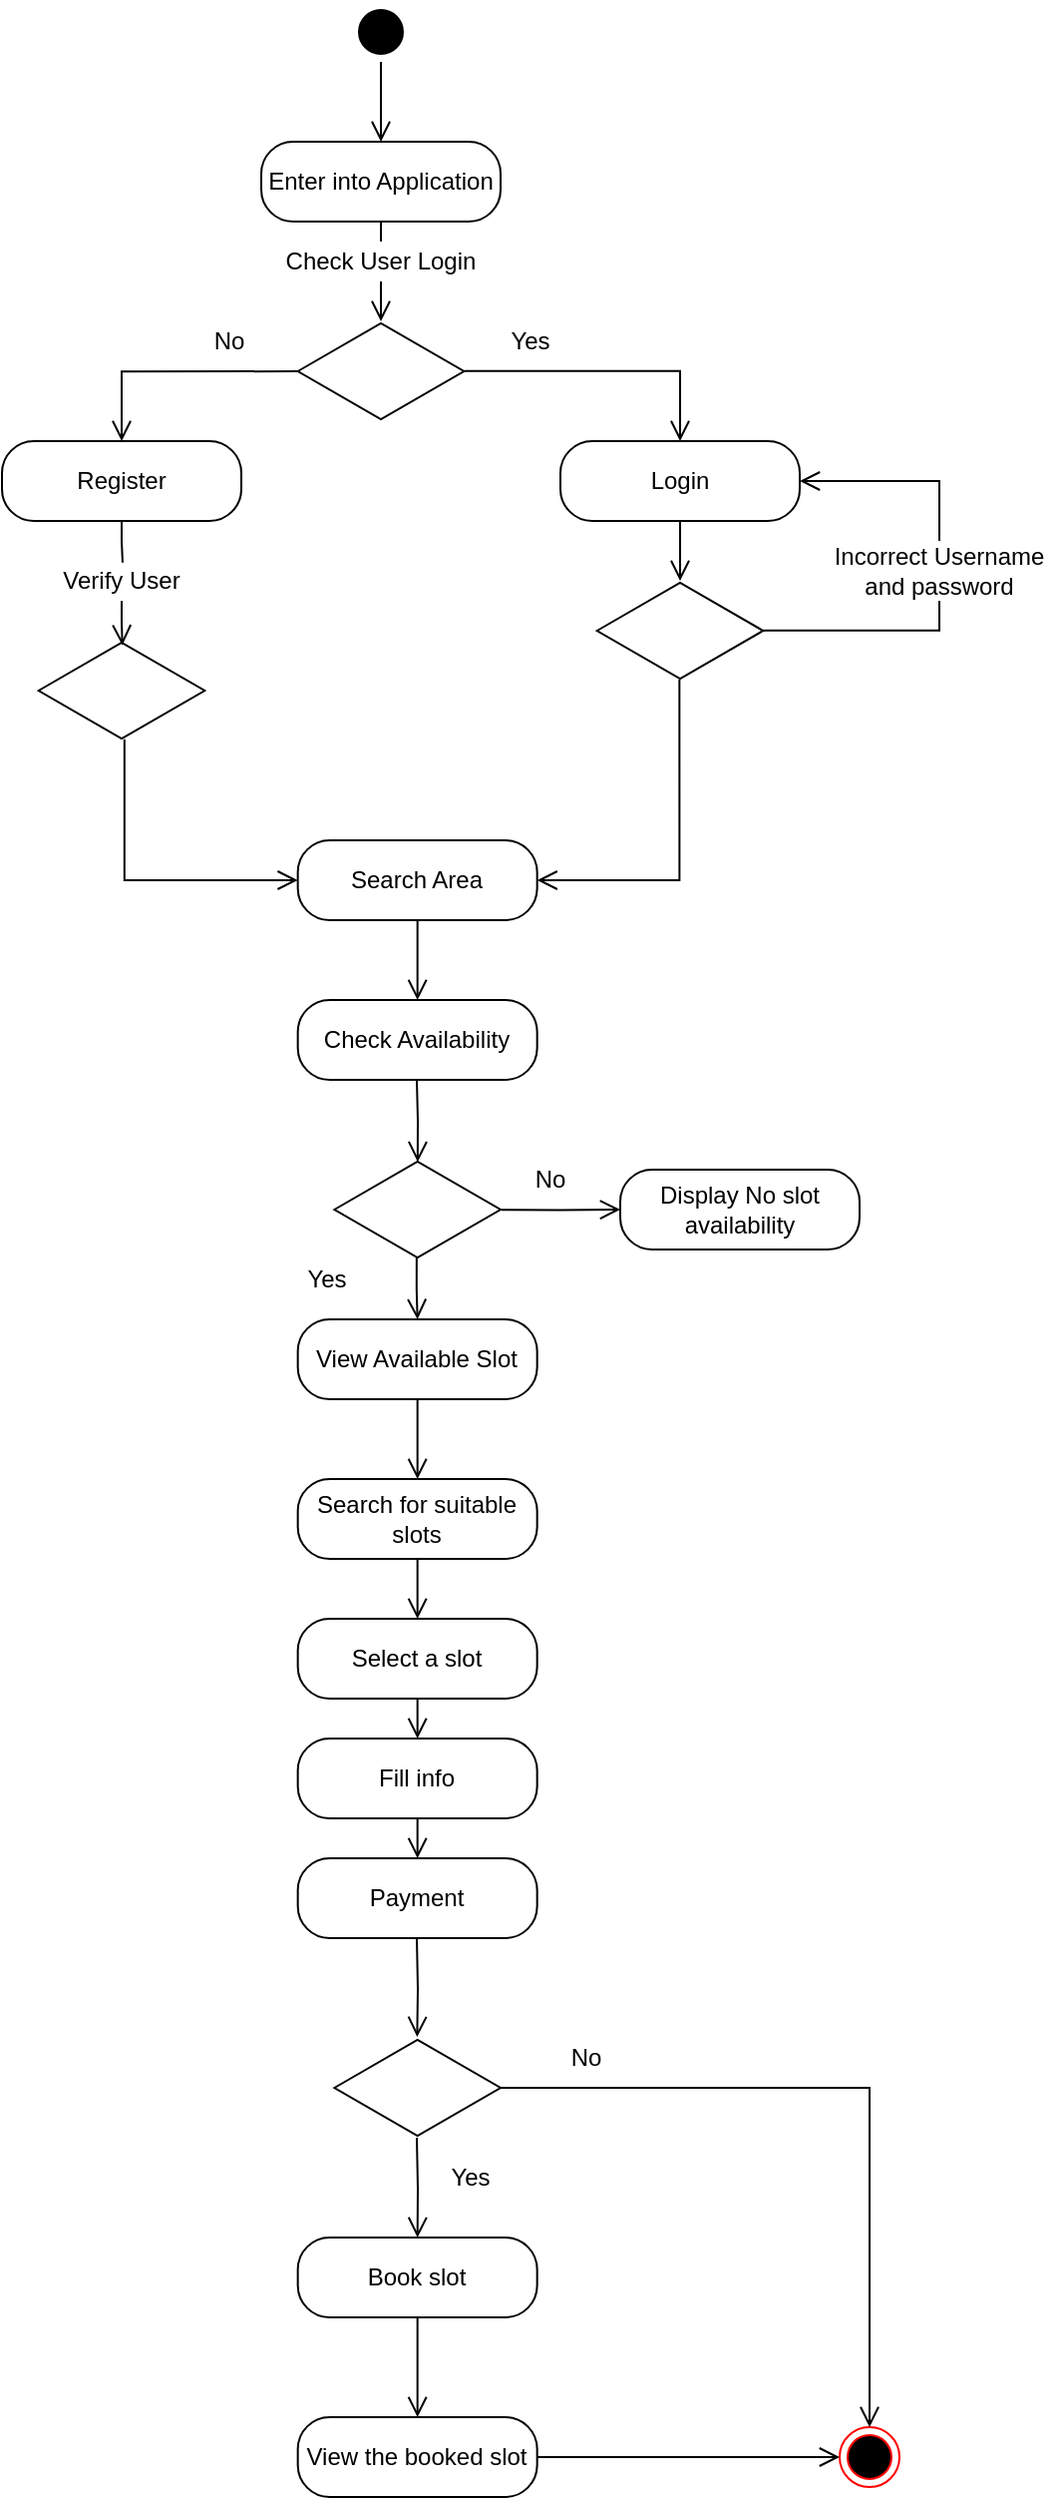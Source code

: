 <mxfile version="20.4.0" type="github">
  <diagram id="uE0wd6fe6isfQXGbURvr" name="Page-1">
    <mxGraphModel dx="520" dy="701" grid="1" gridSize="10" guides="1" tooltips="1" connect="1" arrows="1" fold="1" page="1" pageScale="1" pageWidth="3300" pageHeight="4681" math="0" shadow="0">
      <root>
        <mxCell id="0" />
        <mxCell id="1" parent="0" />
        <mxCell id="hHvPGeBcFVmDRbDqNKZQ-60" value="" style="edgeStyle=orthogonalEdgeStyle;html=1;verticalAlign=bottom;endArrow=open;endSize=8;strokeColor=#000000;rounded=0;entryX=1;entryY=0.5;entryDx=0;entryDy=0;exitX=0.998;exitY=0.497;exitDx=0;exitDy=0;exitPerimeter=0;" edge="1" parent="1" source="hHvPGeBcFVmDRbDqNKZQ-58" target="hHvPGeBcFVmDRbDqNKZQ-13">
          <mxGeometry relative="1" as="geometry">
            <mxPoint x="538.33" y="520" as="targetPoint" />
            <mxPoint x="609.672" y="419.5" as="sourcePoint" />
            <Array as="points">
              <mxPoint x="720" y="375" />
              <mxPoint x="720" y="300" />
            </Array>
          </mxGeometry>
        </mxCell>
        <mxCell id="hHvPGeBcFVmDRbDqNKZQ-1" value="" style="ellipse;html=1;shape=startState;fillColor=#000000;" vertex="1" parent="1">
          <mxGeometry x="425" y="60" width="30" height="30" as="geometry" />
        </mxCell>
        <mxCell id="hHvPGeBcFVmDRbDqNKZQ-2" value="" style="edgeStyle=orthogonalEdgeStyle;html=1;verticalAlign=bottom;endArrow=open;endSize=8;strokeColor=#000000;rounded=0;exitX=0.5;exitY=1;exitDx=0;exitDy=0;" edge="1" source="hHvPGeBcFVmDRbDqNKZQ-1" parent="1">
          <mxGeometry relative="1" as="geometry">
            <mxPoint x="440" y="130" as="targetPoint" />
          </mxGeometry>
        </mxCell>
        <mxCell id="hHvPGeBcFVmDRbDqNKZQ-3" value="Enter into Application" style="rounded=1;whiteSpace=wrap;html=1;arcSize=40;" vertex="1" parent="1">
          <mxGeometry x="380" y="130" width="120" height="40" as="geometry" />
        </mxCell>
        <mxCell id="hHvPGeBcFVmDRbDqNKZQ-4" value="" style="edgeStyle=orthogonalEdgeStyle;html=1;verticalAlign=bottom;endArrow=open;endSize=8;strokeColor=#000000;rounded=0;" edge="1" source="hHvPGeBcFVmDRbDqNKZQ-3" parent="1">
          <mxGeometry relative="1" as="geometry">
            <mxPoint x="440" y="220" as="targetPoint" />
          </mxGeometry>
        </mxCell>
        <mxCell id="hHvPGeBcFVmDRbDqNKZQ-9" value="" style="html=1;whiteSpace=wrap;aspect=fixed;shape=isoRectangle;" vertex="1" parent="1">
          <mxGeometry x="398.33" y="220" width="83.33" height="50" as="geometry" />
        </mxCell>
        <mxCell id="hHvPGeBcFVmDRbDqNKZQ-10" value="Register" style="rounded=1;whiteSpace=wrap;html=1;arcSize=40;" vertex="1" parent="1">
          <mxGeometry x="250" y="280" width="120" height="40" as="geometry" />
        </mxCell>
        <mxCell id="hHvPGeBcFVmDRbDqNKZQ-11" value="" style="edgeStyle=orthogonalEdgeStyle;html=1;verticalAlign=bottom;endArrow=open;endSize=8;strokeColor=#000000;rounded=0;entryX=0.5;entryY=0;entryDx=0;entryDy=0;exitX=-0.003;exitY=0.501;exitDx=0;exitDy=0;exitPerimeter=0;" edge="1" parent="1" source="hHvPGeBcFVmDRbDqNKZQ-9" target="hHvPGeBcFVmDRbDqNKZQ-10">
          <mxGeometry relative="1" as="geometry">
            <mxPoint x="450" y="230" as="targetPoint" />
            <mxPoint x="450" y="180" as="sourcePoint" />
          </mxGeometry>
        </mxCell>
        <mxCell id="hHvPGeBcFVmDRbDqNKZQ-13" value="Login" style="rounded=1;whiteSpace=wrap;html=1;arcSize=40;" vertex="1" parent="1">
          <mxGeometry x="530" y="280" width="120" height="40" as="geometry" />
        </mxCell>
        <mxCell id="hHvPGeBcFVmDRbDqNKZQ-14" value="" style="edgeStyle=orthogonalEdgeStyle;html=1;verticalAlign=bottom;endArrow=open;endSize=8;strokeColor=#000000;rounded=0;entryX=0.5;entryY=0;entryDx=0;entryDy=0;exitX=1.003;exitY=0.498;exitDx=0;exitDy=0;exitPerimeter=0;" edge="1" parent="1" source="hHvPGeBcFVmDRbDqNKZQ-9" target="hHvPGeBcFVmDRbDqNKZQ-13">
          <mxGeometry relative="1" as="geometry">
            <mxPoint x="450" y="230" as="targetPoint" />
            <mxPoint x="450" y="180" as="sourcePoint" />
          </mxGeometry>
        </mxCell>
        <mxCell id="hHvPGeBcFVmDRbDqNKZQ-16" value="" style="html=1;whiteSpace=wrap;aspect=fixed;shape=isoRectangle;" vertex="1" parent="1">
          <mxGeometry x="268.33" y="380" width="83.33" height="50" as="geometry" />
        </mxCell>
        <mxCell id="hHvPGeBcFVmDRbDqNKZQ-17" value="" style="edgeStyle=orthogonalEdgeStyle;html=1;verticalAlign=bottom;endArrow=open;endSize=8;strokeColor=#000000;rounded=0;exitX=0.5;exitY=1;exitDx=0;exitDy=0;entryX=0.504;entryY=0.045;entryDx=0;entryDy=0;entryPerimeter=0;startArrow=none;" edge="1" parent="1" source="hHvPGeBcFVmDRbDqNKZQ-19" target="hHvPGeBcFVmDRbDqNKZQ-16">
          <mxGeometry relative="1" as="geometry">
            <mxPoint x="450" y="230" as="targetPoint" />
            <mxPoint x="450" y="180" as="sourcePoint" />
          </mxGeometry>
        </mxCell>
        <mxCell id="hHvPGeBcFVmDRbDqNKZQ-19" value="Verify User" style="rounded=0;whiteSpace=wrap;html=1;fontColor=#000000;fillColor=#FFFFFF;strokeColor=none;" vertex="1" parent="1">
          <mxGeometry x="250" y="340" width="120" height="20" as="geometry" />
        </mxCell>
        <mxCell id="hHvPGeBcFVmDRbDqNKZQ-20" value="" style="edgeStyle=orthogonalEdgeStyle;html=1;verticalAlign=bottom;endArrow=none;endSize=8;strokeColor=#000000;rounded=0;exitX=0.5;exitY=1;exitDx=0;exitDy=0;entryX=0.504;entryY=0.045;entryDx=0;entryDy=0;entryPerimeter=0;" edge="1" parent="1" source="hHvPGeBcFVmDRbDqNKZQ-10" target="hHvPGeBcFVmDRbDqNKZQ-19">
          <mxGeometry relative="1" as="geometry">
            <mxPoint x="310.328" y="382.25" as="targetPoint" />
            <mxPoint x="310" y="320" as="sourcePoint" />
          </mxGeometry>
        </mxCell>
        <mxCell id="hHvPGeBcFVmDRbDqNKZQ-21" value="Check User Login" style="rounded=0;whiteSpace=wrap;html=1;fontColor=#000000;fillColor=#FFFFFF;strokeColor=none;" vertex="1" parent="1">
          <mxGeometry x="380" y="180" width="120" height="20" as="geometry" />
        </mxCell>
        <mxCell id="hHvPGeBcFVmDRbDqNKZQ-22" value="Yes" style="rounded=0;whiteSpace=wrap;html=1;fontColor=#000000;fillColor=#FFFFFF;strokeColor=none;" vertex="1" parent="1">
          <mxGeometry x="490" y="220" width="50" height="20" as="geometry" />
        </mxCell>
        <mxCell id="hHvPGeBcFVmDRbDqNKZQ-23" value="No" style="rounded=0;whiteSpace=wrap;html=1;fontColor=#000000;fillColor=#FFFFFF;strokeColor=none;" vertex="1" parent="1">
          <mxGeometry x="340" y="220" width="48.33" height="20" as="geometry" />
        </mxCell>
        <mxCell id="hHvPGeBcFVmDRbDqNKZQ-24" value="Search Area" style="rounded=1;whiteSpace=wrap;html=1;arcSize=40;" vertex="1" parent="1">
          <mxGeometry x="398.33" y="480" width="120" height="40" as="geometry" />
        </mxCell>
        <mxCell id="hHvPGeBcFVmDRbDqNKZQ-25" value="" style="edgeStyle=orthogonalEdgeStyle;html=1;verticalAlign=bottom;endArrow=open;endSize=8;strokeColor=#000000;rounded=0;entryX=0;entryY=0.5;entryDx=0;entryDy=0;exitX=0.517;exitY=0.987;exitDx=0;exitDy=0;exitPerimeter=0;" edge="1" parent="1" source="hHvPGeBcFVmDRbDqNKZQ-16" target="hHvPGeBcFVmDRbDqNKZQ-24">
          <mxGeometry relative="1" as="geometry">
            <mxPoint x="600" y="290" as="targetPoint" />
            <mxPoint x="491.91" y="254.9" as="sourcePoint" />
          </mxGeometry>
        </mxCell>
        <mxCell id="hHvPGeBcFVmDRbDqNKZQ-26" value="" style="edgeStyle=orthogonalEdgeStyle;html=1;verticalAlign=bottom;endArrow=open;endSize=8;strokeColor=#000000;rounded=0;entryX=1;entryY=0.5;entryDx=0;entryDy=0;exitX=0.496;exitY=0.99;exitDx=0;exitDy=0;exitPerimeter=0;" edge="1" parent="1" source="hHvPGeBcFVmDRbDqNKZQ-58" target="hHvPGeBcFVmDRbDqNKZQ-24">
          <mxGeometry relative="1" as="geometry">
            <mxPoint x="610" y="300" as="targetPoint" />
            <mxPoint x="590" y="400" as="sourcePoint" />
          </mxGeometry>
        </mxCell>
        <mxCell id="hHvPGeBcFVmDRbDqNKZQ-27" value="Check Availability" style="rounded=1;whiteSpace=wrap;html=1;arcSize=40;" vertex="1" parent="1">
          <mxGeometry x="398.33" y="560" width="120" height="40" as="geometry" />
        </mxCell>
        <mxCell id="hHvPGeBcFVmDRbDqNKZQ-28" value="" style="edgeStyle=orthogonalEdgeStyle;html=1;verticalAlign=bottom;endArrow=open;endSize=8;strokeColor=#000000;rounded=0;entryX=0.5;entryY=0;entryDx=0;entryDy=0;exitX=0.5;exitY=1;exitDx=0;exitDy=0;" edge="1" parent="1" source="hHvPGeBcFVmDRbDqNKZQ-24" target="hHvPGeBcFVmDRbDqNKZQ-27">
          <mxGeometry relative="1" as="geometry">
            <mxPoint x="528.33" y="510" as="targetPoint" />
            <mxPoint x="600" y="330" as="sourcePoint" />
          </mxGeometry>
        </mxCell>
        <mxCell id="hHvPGeBcFVmDRbDqNKZQ-29" value="" style="html=1;whiteSpace=wrap;aspect=fixed;shape=isoRectangle;" vertex="1" parent="1">
          <mxGeometry x="416.67" y="640" width="83.33" height="50" as="geometry" />
        </mxCell>
        <mxCell id="hHvPGeBcFVmDRbDqNKZQ-30" value="" style="edgeStyle=orthogonalEdgeStyle;html=1;verticalAlign=bottom;endArrow=open;endSize=8;strokeColor=#000000;rounded=0;entryX=0.501;entryY=0.022;entryDx=0;entryDy=0;entryPerimeter=0;" edge="1" parent="1" target="hHvPGeBcFVmDRbDqNKZQ-29">
          <mxGeometry relative="1" as="geometry">
            <mxPoint x="468.33" y="570" as="targetPoint" />
            <mxPoint x="458" y="600" as="sourcePoint" />
          </mxGeometry>
        </mxCell>
        <mxCell id="hHvPGeBcFVmDRbDqNKZQ-32" value="View Available Slot" style="rounded=1;whiteSpace=wrap;html=1;arcSize=40;" vertex="1" parent="1">
          <mxGeometry x="398.33" y="720" width="120" height="40" as="geometry" />
        </mxCell>
        <mxCell id="hHvPGeBcFVmDRbDqNKZQ-33" value="" style="edgeStyle=orthogonalEdgeStyle;html=1;verticalAlign=bottom;endArrow=open;endSize=8;strokeColor=#000000;rounded=0;entryX=0.5;entryY=0;entryDx=0;entryDy=0;exitX=0.495;exitY=0.971;exitDx=0;exitDy=0;exitPerimeter=0;" edge="1" parent="1" source="hHvPGeBcFVmDRbDqNKZQ-29" target="hHvPGeBcFVmDRbDqNKZQ-32">
          <mxGeometry relative="1" as="geometry">
            <mxPoint x="468.418" y="651.1" as="targetPoint" />
            <mxPoint x="458" y="690" as="sourcePoint" />
          </mxGeometry>
        </mxCell>
        <mxCell id="hHvPGeBcFVmDRbDqNKZQ-34" value="Yes" style="rounded=0;whiteSpace=wrap;html=1;fontColor=#000000;fillColor=#FFFFFF;strokeColor=none;" vertex="1" parent="1">
          <mxGeometry x="388.33" y="690" width="50" height="20" as="geometry" />
        </mxCell>
        <mxCell id="hHvPGeBcFVmDRbDqNKZQ-35" value="Display No slot availability" style="rounded=1;whiteSpace=wrap;html=1;arcSize=40;" vertex="1" parent="1">
          <mxGeometry x="560" y="645" width="120" height="40" as="geometry" />
        </mxCell>
        <mxCell id="hHvPGeBcFVmDRbDqNKZQ-37" value="" style="edgeStyle=orthogonalEdgeStyle;html=1;verticalAlign=bottom;endArrow=open;endSize=8;strokeColor=#000000;rounded=0;entryX=0;entryY=0.5;entryDx=0;entryDy=0;exitX=1.004;exitY=0.503;exitDx=0;exitDy=0;exitPerimeter=0;" edge="1" parent="1" source="hHvPGeBcFVmDRbDqNKZQ-29" target="hHvPGeBcFVmDRbDqNKZQ-35">
          <mxGeometry relative="1" as="geometry">
            <mxPoint x="468.418" y="651.1" as="targetPoint" />
            <mxPoint x="510" y="670" as="sourcePoint" />
          </mxGeometry>
        </mxCell>
        <mxCell id="hHvPGeBcFVmDRbDqNKZQ-38" value="Search for suitable slots" style="rounded=1;whiteSpace=wrap;html=1;arcSize=40;" vertex="1" parent="1">
          <mxGeometry x="398.33" y="800" width="120" height="40" as="geometry" />
        </mxCell>
        <mxCell id="hHvPGeBcFVmDRbDqNKZQ-39" value="" style="edgeStyle=orthogonalEdgeStyle;html=1;verticalAlign=bottom;endArrow=open;endSize=8;strokeColor=#000000;rounded=0;entryX=0.5;entryY=0;entryDx=0;entryDy=0;exitX=0.5;exitY=1;exitDx=0;exitDy=0;" edge="1" parent="1" source="hHvPGeBcFVmDRbDqNKZQ-32" target="hHvPGeBcFVmDRbDqNKZQ-38">
          <mxGeometry relative="1" as="geometry">
            <mxPoint x="468.33" y="730" as="targetPoint" />
            <mxPoint x="467.918" y="698.55" as="sourcePoint" />
          </mxGeometry>
        </mxCell>
        <mxCell id="hHvPGeBcFVmDRbDqNKZQ-40" value="No" style="rounded=0;whiteSpace=wrap;html=1;fontColor=#000000;fillColor=#FFFFFF;strokeColor=none;" vertex="1" parent="1">
          <mxGeometry x="500" y="640" width="50" height="20" as="geometry" />
        </mxCell>
        <mxCell id="hHvPGeBcFVmDRbDqNKZQ-41" value="Select a slot" style="rounded=1;whiteSpace=wrap;html=1;arcSize=40;" vertex="1" parent="1">
          <mxGeometry x="398.33" y="870" width="120" height="40" as="geometry" />
        </mxCell>
        <mxCell id="hHvPGeBcFVmDRbDqNKZQ-42" value="Fill info" style="rounded=1;whiteSpace=wrap;html=1;arcSize=40;" vertex="1" parent="1">
          <mxGeometry x="398.33" y="930" width="120" height="40" as="geometry" />
        </mxCell>
        <mxCell id="hHvPGeBcFVmDRbDqNKZQ-43" value="Payment" style="rounded=1;whiteSpace=wrap;html=1;arcSize=40;" vertex="1" parent="1">
          <mxGeometry x="398.33" y="990" width="120" height="40" as="geometry" />
        </mxCell>
        <mxCell id="hHvPGeBcFVmDRbDqNKZQ-44" value="Book slot" style="rounded=1;whiteSpace=wrap;html=1;arcSize=40;" vertex="1" parent="1">
          <mxGeometry x="398.33" y="1180" width="120" height="40" as="geometry" />
        </mxCell>
        <mxCell id="hHvPGeBcFVmDRbDqNKZQ-45" value="" style="edgeStyle=orthogonalEdgeStyle;html=1;verticalAlign=bottom;endArrow=open;endSize=8;strokeColor=#000000;rounded=0;entryX=0.5;entryY=0;entryDx=0;entryDy=0;exitX=0.5;exitY=1;exitDx=0;exitDy=0;" edge="1" parent="1" source="hHvPGeBcFVmDRbDqNKZQ-38" target="hHvPGeBcFVmDRbDqNKZQ-41">
          <mxGeometry relative="1" as="geometry">
            <mxPoint x="468.33" y="810" as="targetPoint" />
            <mxPoint x="458" y="840" as="sourcePoint" />
          </mxGeometry>
        </mxCell>
        <mxCell id="hHvPGeBcFVmDRbDqNKZQ-46" value="" style="edgeStyle=orthogonalEdgeStyle;html=1;verticalAlign=bottom;endArrow=open;endSize=8;strokeColor=#000000;rounded=0;entryX=0.5;entryY=0;entryDx=0;entryDy=0;exitX=0.5;exitY=1;exitDx=0;exitDy=0;" edge="1" parent="1" source="hHvPGeBcFVmDRbDqNKZQ-41" target="hHvPGeBcFVmDRbDqNKZQ-42">
          <mxGeometry relative="1" as="geometry">
            <mxPoint x="478.33" y="820" as="targetPoint" />
            <mxPoint x="478.33" y="780" as="sourcePoint" />
          </mxGeometry>
        </mxCell>
        <mxCell id="hHvPGeBcFVmDRbDqNKZQ-47" value="" style="edgeStyle=orthogonalEdgeStyle;html=1;verticalAlign=bottom;endArrow=open;endSize=8;strokeColor=#000000;rounded=0;entryX=0.5;entryY=0;entryDx=0;entryDy=0;exitX=0.5;exitY=1;exitDx=0;exitDy=0;" edge="1" parent="1" source="hHvPGeBcFVmDRbDqNKZQ-42" target="hHvPGeBcFVmDRbDqNKZQ-43">
          <mxGeometry relative="1" as="geometry">
            <mxPoint x="488.33" y="830" as="targetPoint" />
            <mxPoint x="488.33" y="790" as="sourcePoint" />
          </mxGeometry>
        </mxCell>
        <mxCell id="hHvPGeBcFVmDRbDqNKZQ-50" value="" style="edgeStyle=orthogonalEdgeStyle;html=1;verticalAlign=bottom;endArrow=open;endSize=8;strokeColor=#000000;rounded=0;exitX=0.5;exitY=1;exitDx=0;exitDy=0;entryX=0.5;entryY=0;entryDx=0;entryDy=0;" edge="1" parent="1" source="hHvPGeBcFVmDRbDqNKZQ-44" target="hHvPGeBcFVmDRbDqNKZQ-61">
          <mxGeometry relative="1" as="geometry">
            <mxPoint x="458" y="1120" as="targetPoint" />
            <mxPoint x="508.33" y="810" as="sourcePoint" />
          </mxGeometry>
        </mxCell>
        <mxCell id="hHvPGeBcFVmDRbDqNKZQ-52" value="Incorrect Username and password" style="whiteSpace=wrap;html=1;strokeColor=none;fillColor=#FFFFFF;" vertex="1" parent="1">
          <mxGeometry x="660" y="330" width="120" height="30" as="geometry" />
        </mxCell>
        <mxCell id="hHvPGeBcFVmDRbDqNKZQ-58" value="" style="html=1;whiteSpace=wrap;aspect=fixed;shape=isoRectangle;" vertex="1" parent="1">
          <mxGeometry x="548.34" y="350" width="83.33" height="50" as="geometry" />
        </mxCell>
        <mxCell id="hHvPGeBcFVmDRbDqNKZQ-59" value="" style="edgeStyle=orthogonalEdgeStyle;html=1;verticalAlign=bottom;endArrow=open;endSize=8;strokeColor=#000000;rounded=0;exitX=0.5;exitY=1;exitDx=0;exitDy=0;" edge="1" parent="1" source="hHvPGeBcFVmDRbDqNKZQ-13">
          <mxGeometry relative="1" as="geometry">
            <mxPoint x="590" y="350" as="targetPoint" />
            <mxPoint x="599.672" y="409.5" as="sourcePoint" />
          </mxGeometry>
        </mxCell>
        <mxCell id="hHvPGeBcFVmDRbDqNKZQ-61" value="View the booked slot" style="rounded=1;whiteSpace=wrap;html=1;arcSize=40;" vertex="1" parent="1">
          <mxGeometry x="398.33" y="1270" width="120" height="40" as="geometry" />
        </mxCell>
        <mxCell id="hHvPGeBcFVmDRbDqNKZQ-62" value="" style="html=1;whiteSpace=wrap;aspect=fixed;shape=isoRectangle;" vertex="1" parent="1">
          <mxGeometry x="416.67" y="1080" width="83.33" height="50" as="geometry" />
        </mxCell>
        <mxCell id="hHvPGeBcFVmDRbDqNKZQ-63" value="" style="edgeStyle=orthogonalEdgeStyle;html=1;verticalAlign=bottom;endArrow=open;endSize=8;strokeColor=#000000;rounded=0;entryX=0.498;entryY=-0.01;entryDx=0;entryDy=0;entryPerimeter=0;" edge="1" parent="1" target="hHvPGeBcFVmDRbDqNKZQ-62">
          <mxGeometry relative="1" as="geometry">
            <mxPoint x="468.33" y="1000" as="targetPoint" />
            <mxPoint x="458" y="1030" as="sourcePoint" />
          </mxGeometry>
        </mxCell>
        <mxCell id="hHvPGeBcFVmDRbDqNKZQ-64" value="" style="edgeStyle=orthogonalEdgeStyle;html=1;verticalAlign=bottom;endArrow=open;endSize=8;strokeColor=#000000;rounded=0;entryX=0.5;entryY=0;entryDx=0;entryDy=0;" edge="1" parent="1" target="hHvPGeBcFVmDRbDqNKZQ-44">
          <mxGeometry relative="1" as="geometry">
            <mxPoint x="478.33" y="1010" as="targetPoint" />
            <mxPoint x="458" y="1130" as="sourcePoint" />
          </mxGeometry>
        </mxCell>
        <mxCell id="hHvPGeBcFVmDRbDqNKZQ-65" value="Yes" style="rounded=0;whiteSpace=wrap;html=1;fontColor=#000000;fillColor=#FFFFFF;strokeColor=none;" vertex="1" parent="1">
          <mxGeometry x="460" y="1140" width="50" height="20" as="geometry" />
        </mxCell>
        <mxCell id="hHvPGeBcFVmDRbDqNKZQ-66" value="No" style="rounded=0;whiteSpace=wrap;html=1;fontColor=#000000;fillColor=#FFFFFF;strokeColor=none;" vertex="1" parent="1">
          <mxGeometry x="518.33" y="1080" width="50" height="20" as="geometry" />
        </mxCell>
        <mxCell id="hHvPGeBcFVmDRbDqNKZQ-67" value="" style="ellipse;html=1;shape=endState;fillColor=#000000;strokeColor=#ff0000;fontColor=#000000;" vertex="1" parent="1">
          <mxGeometry x="670" y="1275" width="30" height="30" as="geometry" />
        </mxCell>
        <mxCell id="hHvPGeBcFVmDRbDqNKZQ-68" value="" style="edgeStyle=orthogonalEdgeStyle;html=1;verticalAlign=bottom;endArrow=open;endSize=8;strokeColor=#000000;rounded=0;exitX=1;exitY=0.5;exitDx=0;exitDy=0;entryX=0;entryY=0.5;entryDx=0;entryDy=0;" edge="1" parent="1" source="hHvPGeBcFVmDRbDqNKZQ-61" target="hHvPGeBcFVmDRbDqNKZQ-67">
          <mxGeometry relative="1" as="geometry">
            <mxPoint x="468.33" y="1280" as="targetPoint" />
            <mxPoint x="468.33" y="1230" as="sourcePoint" />
          </mxGeometry>
        </mxCell>
        <mxCell id="hHvPGeBcFVmDRbDqNKZQ-69" value="" style="edgeStyle=orthogonalEdgeStyle;html=1;verticalAlign=bottom;endArrow=open;endSize=8;strokeColor=#000000;rounded=0;entryX=0.5;entryY=0;entryDx=0;entryDy=0;" edge="1" parent="1" source="hHvPGeBcFVmDRbDqNKZQ-62" target="hHvPGeBcFVmDRbDqNKZQ-67">
          <mxGeometry relative="1" as="geometry">
            <mxPoint x="468.33" y="1190.0" as="targetPoint" />
            <mxPoint x="468" y="1140" as="sourcePoint" />
          </mxGeometry>
        </mxCell>
      </root>
    </mxGraphModel>
  </diagram>
</mxfile>
